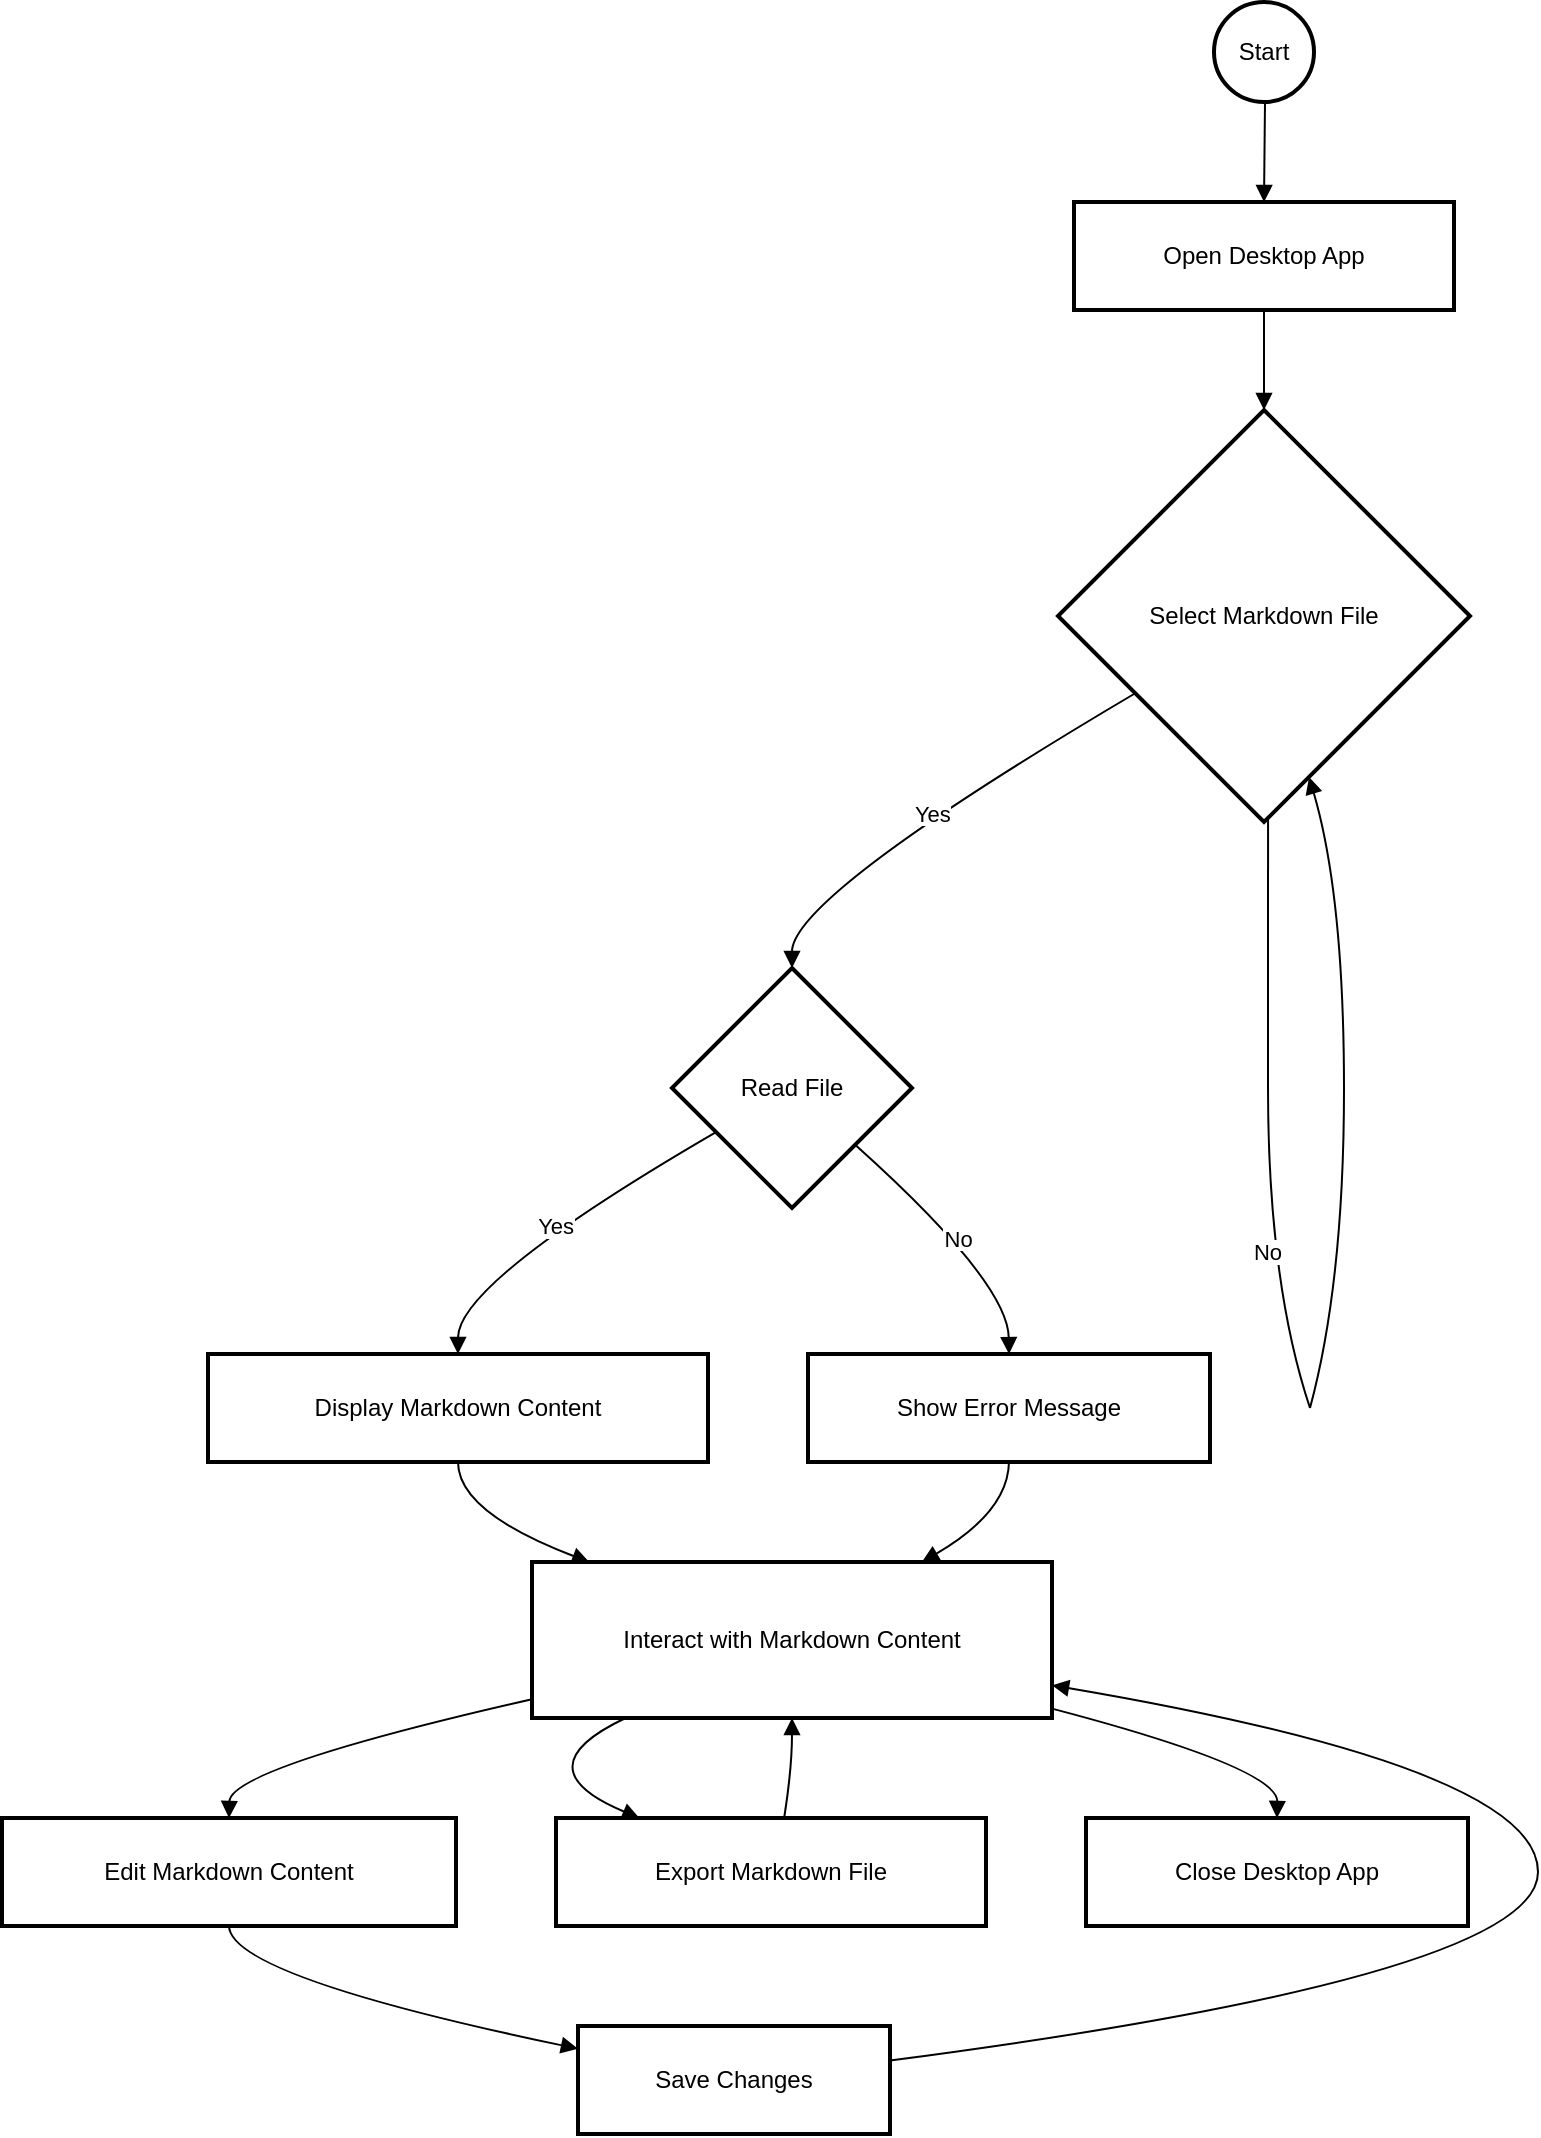 <mxfile version="26.0.6">
  <diagram name="Page-1" id="pEnvenIt6RsDfkGbUKeI">
    <mxGraphModel>
      <root>
        <mxCell id="0" />
        <mxCell id="1" parent="0" />
        <mxCell id="2" value="Start" style="ellipse;aspect=fixed;strokeWidth=2;whiteSpace=wrap;" vertex="1" parent="1">
          <mxGeometry x="614" y="8" width="50" height="50" as="geometry" />
        </mxCell>
        <mxCell id="3" value="Open Desktop App" style="whiteSpace=wrap;strokeWidth=2;" vertex="1" parent="1">
          <mxGeometry x="544" y="108" width="190" height="54" as="geometry" />
        </mxCell>
        <mxCell id="4" value="Select Markdown File" style="rhombus;strokeWidth=2;whiteSpace=wrap;" vertex="1" parent="1">
          <mxGeometry x="536" y="212" width="206" height="206" as="geometry" />
        </mxCell>
        <mxCell id="5" value="Read File" style="rhombus;strokeWidth=2;whiteSpace=wrap;" vertex="1" parent="1">
          <mxGeometry x="343" y="491" width="120" height="120" as="geometry" />
        </mxCell>
        <mxCell id="6" value="Display Markdown Content" style="whiteSpace=wrap;strokeWidth=2;" vertex="1" parent="1">
          <mxGeometry x="111" y="684" width="250" height="54" as="geometry" />
        </mxCell>
        <mxCell id="7" value="Show Error Message" style="whiteSpace=wrap;strokeWidth=2;" vertex="1" parent="1">
          <mxGeometry x="411" y="684" width="201" height="54" as="geometry" />
        </mxCell>
        <mxCell id="8" value="Interact with Markdown Content" style="whiteSpace=wrap;strokeWidth=2;" vertex="1" parent="1">
          <mxGeometry x="273" y="788" width="260" height="78" as="geometry" />
        </mxCell>
        <mxCell id="9" value="Edit Markdown Content" style="whiteSpace=wrap;strokeWidth=2;" vertex="1" parent="1">
          <mxGeometry x="8" y="916" width="227" height="54" as="geometry" />
        </mxCell>
        <mxCell id="10" value="Save Changes" style="whiteSpace=wrap;strokeWidth=2;" vertex="1" parent="1">
          <mxGeometry x="296" y="1020" width="156" height="54" as="geometry" />
        </mxCell>
        <mxCell id="11" value="Export Markdown File" style="whiteSpace=wrap;strokeWidth=2;" vertex="1" parent="1">
          <mxGeometry x="285" y="916" width="215" height="54" as="geometry" />
        </mxCell>
        <mxCell id="12" value="Close Desktop App" style="whiteSpace=wrap;strokeWidth=2;" vertex="1" parent="1">
          <mxGeometry x="550" y="916" width="191" height="54" as="geometry" />
        </mxCell>
        <mxCell id="13" value="" style="whiteSpace=wrap;strokeWidth=2;" vertex="1" parent="1">
          <mxGeometry x="641" y="551" as="geometry" />
        </mxCell>
        <mxCell id="14" value="" style="whiteSpace=wrap;strokeWidth=2;" vertex="1" parent="1">
          <mxGeometry x="662" y="711" as="geometry" />
        </mxCell>
        <mxCell id="15" value="" style="curved=1;startArrow=none;endArrow=block;exitX=0.51;exitY=1;entryX=0.5;entryY=0;" edge="1" parent="1" source="2" target="3">
          <mxGeometry relative="1" as="geometry">
            <Array as="points" />
          </mxGeometry>
        </mxCell>
        <mxCell id="16" value="" style="curved=1;startArrow=none;endArrow=block;exitX=0.5;exitY=1;entryX=0.5;entryY=0;" edge="1" parent="1" source="3" target="4">
          <mxGeometry relative="1" as="geometry">
            <Array as="points" />
          </mxGeometry>
        </mxCell>
        <mxCell id="17" value="Yes" style="curved=1;startArrow=none;endArrow=block;exitX=0;exitY=0.8;entryX=0.5;entryY=0;" edge="1" parent="1" source="4" target="5">
          <mxGeometry relative="1" as="geometry">
            <Array as="points">
              <mxPoint x="403" y="455" />
            </Array>
          </mxGeometry>
        </mxCell>
        <mxCell id="18" value="" style="curved=1;startArrow=none;endArrow=none;exitX=0.51;exitY=1;entryX=Infinity;entryY=Infinity;" edge="1" parent="1" source="4" target="13">
          <mxGeometry relative="1" as="geometry">
            <Array as="points">
              <mxPoint x="641" y="455" />
            </Array>
          </mxGeometry>
        </mxCell>
        <mxCell id="19" value="No" style="curved=1;startArrow=none;endArrow=none;exitX=Infinity;exitY=Infinity;entryX=-Infinity;entryY=Infinity;" edge="1" parent="1" source="13" target="14">
          <mxGeometry relative="1" as="geometry">
            <Array as="points">
              <mxPoint x="641" y="648" />
            </Array>
          </mxGeometry>
        </mxCell>
        <mxCell id="20" value="" style="curved=1;startArrow=none;endArrow=block;exitX=-Infinity;exitY=Infinity;entryX=0.64;entryY=1;" edge="1" parent="1" source="14" target="4">
          <mxGeometry relative="1" as="geometry">
            <Array as="points">
              <mxPoint x="679" y="648" />
              <mxPoint x="679" y="455" />
            </Array>
          </mxGeometry>
        </mxCell>
        <mxCell id="21" value="Yes" style="curved=1;startArrow=none;endArrow=block;exitX=0;exitY=0.79;entryX=0.5;entryY=0.01;" edge="1" parent="1" source="5" target="6">
          <mxGeometry relative="1" as="geometry">
            <Array as="points">
              <mxPoint x="236" y="648" />
            </Array>
          </mxGeometry>
        </mxCell>
        <mxCell id="22" value="No" style="curved=1;startArrow=none;endArrow=block;exitX=1;exitY=0.95;entryX=0.5;entryY=0.01;" edge="1" parent="1" source="5" target="7">
          <mxGeometry relative="1" as="geometry">
            <Array as="points">
              <mxPoint x="511" y="648" />
            </Array>
          </mxGeometry>
        </mxCell>
        <mxCell id="23" value="" style="curved=1;startArrow=none;endArrow=block;exitX=0.5;exitY=1.01;entryX=0.11;entryY=0;" edge="1" parent="1" source="6" target="8">
          <mxGeometry relative="1" as="geometry">
            <Array as="points">
              <mxPoint x="236" y="763" />
            </Array>
          </mxGeometry>
        </mxCell>
        <mxCell id="24" value="" style="curved=1;startArrow=none;endArrow=block;exitX=0;exitY=0.88;entryX=0.5;entryY=0.01;" edge="1" parent="1" source="8" target="9">
          <mxGeometry relative="1" as="geometry">
            <Array as="points">
              <mxPoint x="122" y="891" />
            </Array>
          </mxGeometry>
        </mxCell>
        <mxCell id="25" value="" style="curved=1;startArrow=none;endArrow=block;exitX=0.5;exitY=1.01;entryX=0;entryY=0.21;" edge="1" parent="1" source="9" target="10">
          <mxGeometry relative="1" as="geometry">
            <Array as="points">
              <mxPoint x="122" y="995" />
            </Array>
          </mxGeometry>
        </mxCell>
        <mxCell id="26" value="" style="curved=1;startArrow=none;endArrow=block;exitX=1;exitY=0.32;entryX=1;entryY=0.79;" edge="1" parent="1" source="10" target="8">
          <mxGeometry relative="1" as="geometry">
            <Array as="points">
              <mxPoint x="776" y="995" />
              <mxPoint x="776" y="891" />
            </Array>
          </mxGeometry>
        </mxCell>
        <mxCell id="27" value="" style="curved=1;startArrow=none;endArrow=block;exitX=0.18;exitY=1;entryX=0.2;entryY=0.01;" edge="1" parent="1" source="8" target="11">
          <mxGeometry relative="1" as="geometry">
            <Array as="points">
              <mxPoint x="267" y="891" />
            </Array>
          </mxGeometry>
        </mxCell>
        <mxCell id="28" value="" style="curved=1;startArrow=none;endArrow=block;exitX=0.53;exitY=0.01;entryX=0.5;entryY=1;" edge="1" parent="1" source="11" target="8">
          <mxGeometry relative="1" as="geometry">
            <Array as="points">
              <mxPoint x="403" y="891" />
            </Array>
          </mxGeometry>
        </mxCell>
        <mxCell id="29" value="" style="curved=1;startArrow=none;endArrow=block;exitX=0.5;exitY=1.01;entryX=0.75;entryY=0;" edge="1" parent="1" source="7" target="8">
          <mxGeometry relative="1" as="geometry">
            <Array as="points">
              <mxPoint x="511" y="763" />
            </Array>
          </mxGeometry>
        </mxCell>
        <mxCell id="30" value="" style="curved=1;startArrow=none;endArrow=block;exitX=1;exitY=0.94;entryX=0.5;entryY=0.01;" edge="1" parent="1" source="8" target="12">
          <mxGeometry relative="1" as="geometry">
            <Array as="points">
              <mxPoint x="646" y="891" />
            </Array>
          </mxGeometry>
        </mxCell>
      </root>
    </mxGraphModel>
  </diagram>
</mxfile>
